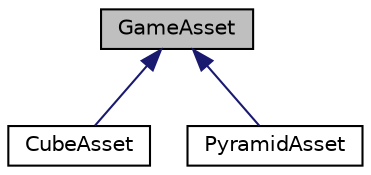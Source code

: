 digraph "GameAsset"
{
  edge [fontname="Helvetica",fontsize="10",labelfontname="Helvetica",labelfontsize="10"];
  node [fontname="Helvetica",fontsize="10",shape=record];
  Node1 [label="GameAsset",height=0.2,width=0.4,color="black", fillcolor="grey75", style="filled", fontcolor="black"];
  Node1 -> Node2 [dir="back",color="midnightblue",fontsize="10",style="solid",fontname="Helvetica"];
  Node2 [label="CubeAsset",height=0.2,width=0.4,color="black", fillcolor="white", style="filled",URL="$class_cube_asset.html"];
  Node1 -> Node3 [dir="back",color="midnightblue",fontsize="10",style="solid",fontname="Helvetica"];
  Node3 [label="PyramidAsset",height=0.2,width=0.4,color="black", fillcolor="white", style="filled",URL="$class_pyramid_asset.html"];
}
